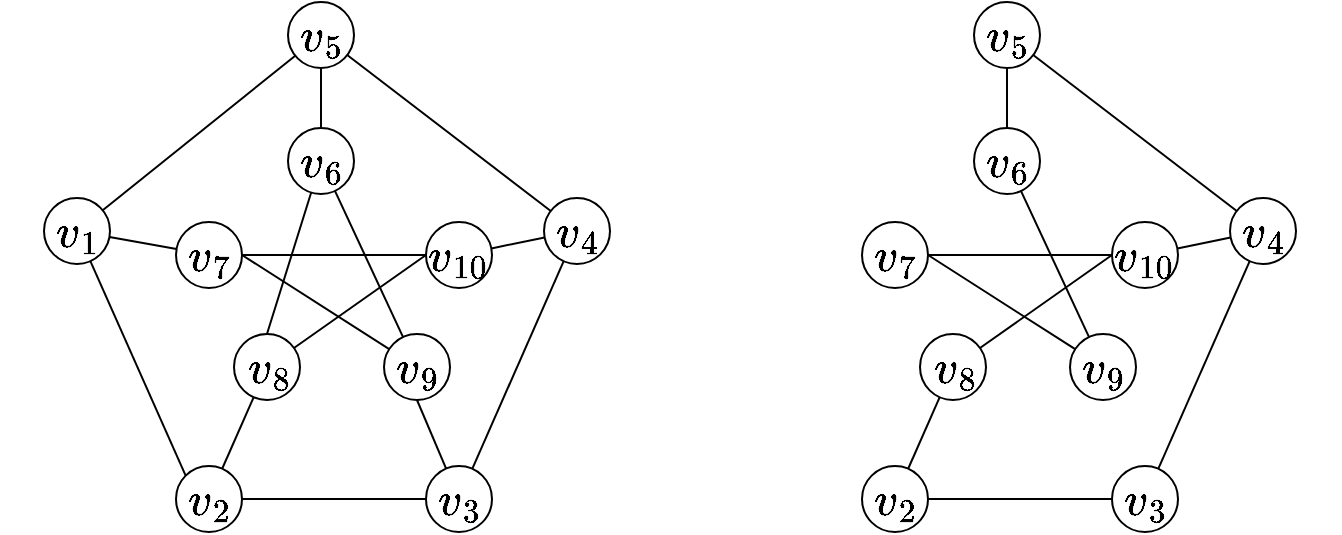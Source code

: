 <mxfile version="15.8.7" type="device"><diagram id="0Oumq4BVNeNg8ae4vIMH" name="第 1 页"><mxGraphModel dx="848" dy="618" grid="0" gridSize="10" guides="1" tooltips="1" connect="1" arrows="1" fold="1" page="0" pageScale="1" pageWidth="827" pageHeight="1169" math="1" shadow="0"><root><mxCell id="0"/><mxCell id="1" parent="0"/><mxCell id="GFBrlld4XME_881j0SlQ-17" style="edgeStyle=none;rounded=0;orthogonalLoop=1;jettySize=auto;html=1;endArrow=none;endFill=0;" parent="1" source="GFBrlld4XME_881j0SlQ-1" target="GFBrlld4XME_881j0SlQ-11" edge="1"><mxGeometry relative="1" as="geometry"/></mxCell><mxCell id="GFBrlld4XME_881j0SlQ-1" value="" style="ellipse;whiteSpace=wrap;html=1;aspect=fixed;" parent="1" vertex="1"><mxGeometry x="308" y="167" width="33" height="33" as="geometry"/></mxCell><mxCell id="GFBrlld4XME_881j0SlQ-6" style="rounded=0;orthogonalLoop=1;jettySize=auto;html=1;entryX=0;entryY=0;entryDx=0;entryDy=0;endArrow=none;endFill=0;" parent="1" source="GFBrlld4XME_881j0SlQ-2" target="GFBrlld4XME_881j0SlQ-4" edge="1"><mxGeometry relative="1" as="geometry"/></mxCell><mxCell id="GFBrlld4XME_881j0SlQ-7" style="edgeStyle=none;rounded=0;orthogonalLoop=1;jettySize=auto;html=1;endArrow=none;endFill=0;" parent="1" source="GFBrlld4XME_881j0SlQ-2" target="GFBrlld4XME_881j0SlQ-1" edge="1"><mxGeometry relative="1" as="geometry"/></mxCell><mxCell id="GFBrlld4XME_881j0SlQ-16" style="edgeStyle=none;rounded=0;orthogonalLoop=1;jettySize=auto;html=1;endArrow=none;endFill=0;" parent="1" source="GFBrlld4XME_881j0SlQ-2" target="GFBrlld4XME_881j0SlQ-12" edge="1"><mxGeometry relative="1" as="geometry"/></mxCell><mxCell id="GFBrlld4XME_881j0SlQ-2" value="" style="ellipse;whiteSpace=wrap;html=1;aspect=fixed;" parent="1" vertex="1"><mxGeometry x="186" y="265" width="33" height="33" as="geometry"/></mxCell><mxCell id="GFBrlld4XME_881j0SlQ-8" style="edgeStyle=none;rounded=0;orthogonalLoop=1;jettySize=auto;html=1;endArrow=none;endFill=0;" parent="1" source="GFBrlld4XME_881j0SlQ-3" target="GFBrlld4XME_881j0SlQ-1" edge="1"><mxGeometry relative="1" as="geometry"/></mxCell><mxCell id="GFBrlld4XME_881j0SlQ-18" style="edgeStyle=none;rounded=0;orthogonalLoop=1;jettySize=auto;html=1;endArrow=none;endFill=0;" parent="1" source="GFBrlld4XME_881j0SlQ-3" target="GFBrlld4XME_881j0SlQ-13" edge="1"><mxGeometry relative="1" as="geometry"/></mxCell><mxCell id="GFBrlld4XME_881j0SlQ-3" value="" style="ellipse;whiteSpace=wrap;html=1;aspect=fixed;" parent="1" vertex="1"><mxGeometry x="436" y="265" width="33" height="33" as="geometry"/></mxCell><mxCell id="GFBrlld4XME_881j0SlQ-9" style="edgeStyle=none;rounded=0;orthogonalLoop=1;jettySize=auto;html=1;endArrow=none;endFill=0;" parent="1" source="GFBrlld4XME_881j0SlQ-4" target="GFBrlld4XME_881j0SlQ-5" edge="1"><mxGeometry relative="1" as="geometry"/></mxCell><mxCell id="GFBrlld4XME_881j0SlQ-20" style="edgeStyle=none;rounded=0;orthogonalLoop=1;jettySize=auto;html=1;endArrow=none;endFill=0;" parent="1" source="GFBrlld4XME_881j0SlQ-4" target="GFBrlld4XME_881j0SlQ-15" edge="1"><mxGeometry relative="1" as="geometry"/></mxCell><mxCell id="GFBrlld4XME_881j0SlQ-4" value="" style="ellipse;whiteSpace=wrap;html=1;aspect=fixed;" parent="1" vertex="1"><mxGeometry x="252" y="399" width="33" height="33" as="geometry"/></mxCell><mxCell id="GFBrlld4XME_881j0SlQ-10" style="edgeStyle=none;rounded=0;orthogonalLoop=1;jettySize=auto;html=1;endArrow=none;endFill=0;" parent="1" source="GFBrlld4XME_881j0SlQ-5" target="GFBrlld4XME_881j0SlQ-3" edge="1"><mxGeometry relative="1" as="geometry"/></mxCell><mxCell id="GFBrlld4XME_881j0SlQ-19" style="edgeStyle=none;rounded=0;orthogonalLoop=1;jettySize=auto;html=1;entryX=0.5;entryY=1;entryDx=0;entryDy=0;endArrow=none;endFill=0;" parent="1" source="GFBrlld4XME_881j0SlQ-5" target="GFBrlld4XME_881j0SlQ-14" edge="1"><mxGeometry relative="1" as="geometry"/></mxCell><mxCell id="GFBrlld4XME_881j0SlQ-5" value="" style="ellipse;whiteSpace=wrap;html=1;aspect=fixed;" parent="1" vertex="1"><mxGeometry x="377" y="399" width="33" height="33" as="geometry"/></mxCell><mxCell id="GFBrlld4XME_881j0SlQ-21" style="edgeStyle=none;rounded=0;orthogonalLoop=1;jettySize=auto;html=1;entryX=0.5;entryY=0;entryDx=0;entryDy=0;endArrow=none;endFill=0;" parent="1" source="GFBrlld4XME_881j0SlQ-11" target="GFBrlld4XME_881j0SlQ-15" edge="1"><mxGeometry relative="1" as="geometry"/></mxCell><mxCell id="GFBrlld4XME_881j0SlQ-23" style="edgeStyle=none;rounded=0;orthogonalLoop=1;jettySize=auto;html=1;endArrow=none;endFill=0;" parent="1" source="GFBrlld4XME_881j0SlQ-11" target="GFBrlld4XME_881j0SlQ-14" edge="1"><mxGeometry relative="1" as="geometry"/></mxCell><mxCell id="GFBrlld4XME_881j0SlQ-11" value="" style="ellipse;whiteSpace=wrap;html=1;aspect=fixed;" parent="1" vertex="1"><mxGeometry x="308" y="230" width="33" height="33" as="geometry"/></mxCell><mxCell id="GFBrlld4XME_881j0SlQ-22" style="edgeStyle=none;rounded=0;orthogonalLoop=1;jettySize=auto;html=1;endArrow=none;endFill=0;" parent="1" source="GFBrlld4XME_881j0SlQ-12" target="GFBrlld4XME_881j0SlQ-13" edge="1"><mxGeometry relative="1" as="geometry"/></mxCell><mxCell id="GFBrlld4XME_881j0SlQ-12" value="" style="ellipse;whiteSpace=wrap;html=1;aspect=fixed;" parent="1" vertex="1"><mxGeometry x="252" y="277" width="33" height="33" as="geometry"/></mxCell><mxCell id="GFBrlld4XME_881j0SlQ-13" value="" style="ellipse;whiteSpace=wrap;html=1;aspect=fixed;" parent="1" vertex="1"><mxGeometry x="377" y="277" width="33" height="33" as="geometry"/></mxCell><mxCell id="GFBrlld4XME_881j0SlQ-25" style="edgeStyle=none;rounded=0;orthogonalLoop=1;jettySize=auto;html=1;entryX=1;entryY=0.5;entryDx=0;entryDy=0;endArrow=none;endFill=0;" parent="1" source="GFBrlld4XME_881j0SlQ-14" target="GFBrlld4XME_881j0SlQ-12" edge="1"><mxGeometry relative="1" as="geometry"/></mxCell><mxCell id="GFBrlld4XME_881j0SlQ-14" value="" style="ellipse;whiteSpace=wrap;html=1;aspect=fixed;" parent="1" vertex="1"><mxGeometry x="356" y="333" width="33" height="33" as="geometry"/></mxCell><mxCell id="GFBrlld4XME_881j0SlQ-24" style="edgeStyle=none;rounded=0;orthogonalLoop=1;jettySize=auto;html=1;entryX=0;entryY=0.5;entryDx=0;entryDy=0;endArrow=none;endFill=0;" parent="1" source="GFBrlld4XME_881j0SlQ-15" target="GFBrlld4XME_881j0SlQ-13" edge="1"><mxGeometry relative="1" as="geometry"/></mxCell><mxCell id="GFBrlld4XME_881j0SlQ-15" value="" style="ellipse;whiteSpace=wrap;html=1;aspect=fixed;" parent="1" vertex="1"><mxGeometry x="281" y="333" width="33" height="33" as="geometry"/></mxCell><mxCell id="25Yht1tkZVELnH9HzU1H-1" value="$$v_1$$" style="text;html=1;strokeColor=none;fillColor=none;align=center;verticalAlign=middle;whiteSpace=wrap;rounded=0;fontSize=20;" vertex="1" parent="1"><mxGeometry x="193" y="272.5" width="19" height="18" as="geometry"/></mxCell><mxCell id="25Yht1tkZVELnH9HzU1H-2" value="$$v_2$$" style="text;html=1;strokeColor=none;fillColor=none;align=center;verticalAlign=middle;whiteSpace=wrap;rounded=0;fontSize=20;" vertex="1" parent="1"><mxGeometry x="259" y="406.5" width="19" height="18" as="geometry"/></mxCell><mxCell id="25Yht1tkZVELnH9HzU1H-3" value="$$v_3$$" style="text;html=1;strokeColor=none;fillColor=none;align=center;verticalAlign=middle;whiteSpace=wrap;rounded=0;fontSize=20;" vertex="1" parent="1"><mxGeometry x="384" y="406.5" width="19" height="18" as="geometry"/></mxCell><mxCell id="25Yht1tkZVELnH9HzU1H-4" value="$$v_4$$" style="text;html=1;strokeColor=none;fillColor=none;align=center;verticalAlign=middle;whiteSpace=wrap;rounded=0;fontSize=20;" vertex="1" parent="1"><mxGeometry x="443" y="272.5" width="19" height="18" as="geometry"/></mxCell><mxCell id="25Yht1tkZVELnH9HzU1H-5" value="$$v_5$$" style="text;html=1;strokeColor=none;fillColor=none;align=center;verticalAlign=middle;whiteSpace=wrap;rounded=0;fontSize=20;" vertex="1" parent="1"><mxGeometry x="315" y="174.5" width="19" height="18" as="geometry"/></mxCell><mxCell id="25Yht1tkZVELnH9HzU1H-6" value="$$v_6$$" style="text;html=1;strokeColor=none;fillColor=none;align=center;verticalAlign=middle;whiteSpace=wrap;rounded=0;fontSize=20;" vertex="1" parent="1"><mxGeometry x="315" y="237.5" width="19" height="18" as="geometry"/></mxCell><mxCell id="25Yht1tkZVELnH9HzU1H-7" value="$$v_7$$" style="text;html=1;strokeColor=none;fillColor=none;align=center;verticalAlign=middle;whiteSpace=wrap;rounded=0;fontSize=20;" vertex="1" parent="1"><mxGeometry x="259" y="284.5" width="19" height="18" as="geometry"/></mxCell><mxCell id="25Yht1tkZVELnH9HzU1H-8" value="$$v_8$$" style="text;html=1;strokeColor=none;fillColor=none;align=center;verticalAlign=middle;whiteSpace=wrap;rounded=0;fontSize=20;" vertex="1" parent="1"><mxGeometry x="289" y="340.5" width="19" height="18" as="geometry"/></mxCell><mxCell id="25Yht1tkZVELnH9HzU1H-9" value="$$v_9$$" style="text;html=1;strokeColor=none;fillColor=none;align=center;verticalAlign=middle;whiteSpace=wrap;rounded=0;fontSize=20;" vertex="1" parent="1"><mxGeometry x="363" y="340.5" width="19" height="18" as="geometry"/></mxCell><mxCell id="25Yht1tkZVELnH9HzU1H-10" value="$$v_{10}$$" style="text;html=1;strokeColor=none;fillColor=none;align=center;verticalAlign=middle;whiteSpace=wrap;rounded=0;fontSize=20;" vertex="1" parent="1"><mxGeometry x="384" y="284.5" width="19" height="18" as="geometry"/></mxCell><mxCell id="25Yht1tkZVELnH9HzU1H-11" style="edgeStyle=none;rounded=0;orthogonalLoop=1;jettySize=auto;html=1;endArrow=none;endFill=0;" edge="1" source="25Yht1tkZVELnH9HzU1H-12" target="25Yht1tkZVELnH9HzU1H-28" parent="1"><mxGeometry relative="1" as="geometry"/></mxCell><mxCell id="25Yht1tkZVELnH9HzU1H-12" value="" style="ellipse;whiteSpace=wrap;html=1;aspect=fixed;" vertex="1" parent="1"><mxGeometry x="651" y="167" width="33" height="33" as="geometry"/></mxCell><mxCell id="25Yht1tkZVELnH9HzU1H-17" style="edgeStyle=none;rounded=0;orthogonalLoop=1;jettySize=auto;html=1;endArrow=none;endFill=0;" edge="1" source="25Yht1tkZVELnH9HzU1H-19" target="25Yht1tkZVELnH9HzU1H-12" parent="1"><mxGeometry relative="1" as="geometry"/></mxCell><mxCell id="25Yht1tkZVELnH9HzU1H-18" style="edgeStyle=none;rounded=0;orthogonalLoop=1;jettySize=auto;html=1;endArrow=none;endFill=0;" edge="1" source="25Yht1tkZVELnH9HzU1H-19" target="25Yht1tkZVELnH9HzU1H-31" parent="1"><mxGeometry relative="1" as="geometry"/></mxCell><mxCell id="25Yht1tkZVELnH9HzU1H-19" value="" style="ellipse;whiteSpace=wrap;html=1;aspect=fixed;" vertex="1" parent="1"><mxGeometry x="779" y="265" width="33" height="33" as="geometry"/></mxCell><mxCell id="25Yht1tkZVELnH9HzU1H-20" style="edgeStyle=none;rounded=0;orthogonalLoop=1;jettySize=auto;html=1;endArrow=none;endFill=0;" edge="1" source="25Yht1tkZVELnH9HzU1H-22" target="25Yht1tkZVELnH9HzU1H-25" parent="1"><mxGeometry relative="1" as="geometry"/></mxCell><mxCell id="25Yht1tkZVELnH9HzU1H-21" style="edgeStyle=none;rounded=0;orthogonalLoop=1;jettySize=auto;html=1;endArrow=none;endFill=0;" edge="1" source="25Yht1tkZVELnH9HzU1H-22" target="25Yht1tkZVELnH9HzU1H-35" parent="1"><mxGeometry relative="1" as="geometry"/></mxCell><mxCell id="25Yht1tkZVELnH9HzU1H-22" value="" style="ellipse;whiteSpace=wrap;html=1;aspect=fixed;" vertex="1" parent="1"><mxGeometry x="595" y="399" width="33" height="33" as="geometry"/></mxCell><mxCell id="25Yht1tkZVELnH9HzU1H-23" style="edgeStyle=none;rounded=0;orthogonalLoop=1;jettySize=auto;html=1;endArrow=none;endFill=0;" edge="1" source="25Yht1tkZVELnH9HzU1H-25" target="25Yht1tkZVELnH9HzU1H-19" parent="1"><mxGeometry relative="1" as="geometry"/></mxCell><mxCell id="25Yht1tkZVELnH9HzU1H-25" value="" style="ellipse;whiteSpace=wrap;html=1;aspect=fixed;" vertex="1" parent="1"><mxGeometry x="720" y="399" width="33" height="33" as="geometry"/></mxCell><mxCell id="25Yht1tkZVELnH9HzU1H-27" style="edgeStyle=none;rounded=0;orthogonalLoop=1;jettySize=auto;html=1;endArrow=none;endFill=0;" edge="1" source="25Yht1tkZVELnH9HzU1H-28" target="25Yht1tkZVELnH9HzU1H-33" parent="1"><mxGeometry relative="1" as="geometry"/></mxCell><mxCell id="25Yht1tkZVELnH9HzU1H-28" value="" style="ellipse;whiteSpace=wrap;html=1;aspect=fixed;" vertex="1" parent="1"><mxGeometry x="651" y="230" width="33" height="33" as="geometry"/></mxCell><mxCell id="25Yht1tkZVELnH9HzU1H-29" style="edgeStyle=none;rounded=0;orthogonalLoop=1;jettySize=auto;html=1;endArrow=none;endFill=0;" edge="1" source="25Yht1tkZVELnH9HzU1H-30" target="25Yht1tkZVELnH9HzU1H-31" parent="1"><mxGeometry relative="1" as="geometry"/></mxCell><mxCell id="25Yht1tkZVELnH9HzU1H-30" value="" style="ellipse;whiteSpace=wrap;html=1;aspect=fixed;" vertex="1" parent="1"><mxGeometry x="595" y="277" width="33" height="33" as="geometry"/></mxCell><mxCell id="25Yht1tkZVELnH9HzU1H-31" value="" style="ellipse;whiteSpace=wrap;html=1;aspect=fixed;" vertex="1" parent="1"><mxGeometry x="720" y="277" width="33" height="33" as="geometry"/></mxCell><mxCell id="25Yht1tkZVELnH9HzU1H-32" style="edgeStyle=none;rounded=0;orthogonalLoop=1;jettySize=auto;html=1;entryX=1;entryY=0.5;entryDx=0;entryDy=0;endArrow=none;endFill=0;" edge="1" source="25Yht1tkZVELnH9HzU1H-33" target="25Yht1tkZVELnH9HzU1H-30" parent="1"><mxGeometry relative="1" as="geometry"/></mxCell><mxCell id="25Yht1tkZVELnH9HzU1H-33" value="" style="ellipse;whiteSpace=wrap;html=1;aspect=fixed;" vertex="1" parent="1"><mxGeometry x="699" y="333" width="33" height="33" as="geometry"/></mxCell><mxCell id="25Yht1tkZVELnH9HzU1H-34" style="edgeStyle=none;rounded=0;orthogonalLoop=1;jettySize=auto;html=1;entryX=0;entryY=0.5;entryDx=0;entryDy=0;endArrow=none;endFill=0;" edge="1" source="25Yht1tkZVELnH9HzU1H-35" target="25Yht1tkZVELnH9HzU1H-31" parent="1"><mxGeometry relative="1" as="geometry"/></mxCell><mxCell id="25Yht1tkZVELnH9HzU1H-35" value="" style="ellipse;whiteSpace=wrap;html=1;aspect=fixed;" vertex="1" parent="1"><mxGeometry x="624" y="333" width="33" height="33" as="geometry"/></mxCell><mxCell id="25Yht1tkZVELnH9HzU1H-37" value="$$v_2$$" style="text;html=1;strokeColor=none;fillColor=none;align=center;verticalAlign=middle;whiteSpace=wrap;rounded=0;fontSize=20;" vertex="1" parent="1"><mxGeometry x="602" y="406.5" width="19" height="18" as="geometry"/></mxCell><mxCell id="25Yht1tkZVELnH9HzU1H-38" value="$$v_3$$" style="text;html=1;strokeColor=none;fillColor=none;align=center;verticalAlign=middle;whiteSpace=wrap;rounded=0;fontSize=20;" vertex="1" parent="1"><mxGeometry x="727" y="406.5" width="19" height="18" as="geometry"/></mxCell><mxCell id="25Yht1tkZVELnH9HzU1H-39" value="$$v_4$$" style="text;html=1;strokeColor=none;fillColor=none;align=center;verticalAlign=middle;whiteSpace=wrap;rounded=0;fontSize=20;" vertex="1" parent="1"><mxGeometry x="786" y="272.5" width="19" height="18" as="geometry"/></mxCell><mxCell id="25Yht1tkZVELnH9HzU1H-40" value="$$v_5$$" style="text;html=1;strokeColor=none;fillColor=none;align=center;verticalAlign=middle;whiteSpace=wrap;rounded=0;fontSize=20;" vertex="1" parent="1"><mxGeometry x="658" y="174.5" width="19" height="18" as="geometry"/></mxCell><mxCell id="25Yht1tkZVELnH9HzU1H-41" value="$$v_6$$" style="text;html=1;strokeColor=none;fillColor=none;align=center;verticalAlign=middle;whiteSpace=wrap;rounded=0;fontSize=20;" vertex="1" parent="1"><mxGeometry x="658" y="237.5" width="19" height="18" as="geometry"/></mxCell><mxCell id="25Yht1tkZVELnH9HzU1H-42" value="$$v_7$$" style="text;html=1;strokeColor=none;fillColor=none;align=center;verticalAlign=middle;whiteSpace=wrap;rounded=0;fontSize=20;" vertex="1" parent="1"><mxGeometry x="602" y="284.5" width="19" height="18" as="geometry"/></mxCell><mxCell id="25Yht1tkZVELnH9HzU1H-43" value="$$v_8$$" style="text;html=1;strokeColor=none;fillColor=none;align=center;verticalAlign=middle;whiteSpace=wrap;rounded=0;fontSize=20;" vertex="1" parent="1"><mxGeometry x="632" y="340.5" width="19" height="18" as="geometry"/></mxCell><mxCell id="25Yht1tkZVELnH9HzU1H-44" value="$$v_9$$" style="text;html=1;strokeColor=none;fillColor=none;align=center;verticalAlign=middle;whiteSpace=wrap;rounded=0;fontSize=20;" vertex="1" parent="1"><mxGeometry x="706" y="340.5" width="19" height="18" as="geometry"/></mxCell><mxCell id="25Yht1tkZVELnH9HzU1H-45" value="$$v_{10}$$" style="text;html=1;strokeColor=none;fillColor=none;align=center;verticalAlign=middle;whiteSpace=wrap;rounded=0;fontSize=20;" vertex="1" parent="1"><mxGeometry x="727" y="284.5" width="19" height="18" as="geometry"/></mxCell></root></mxGraphModel></diagram></mxfile>